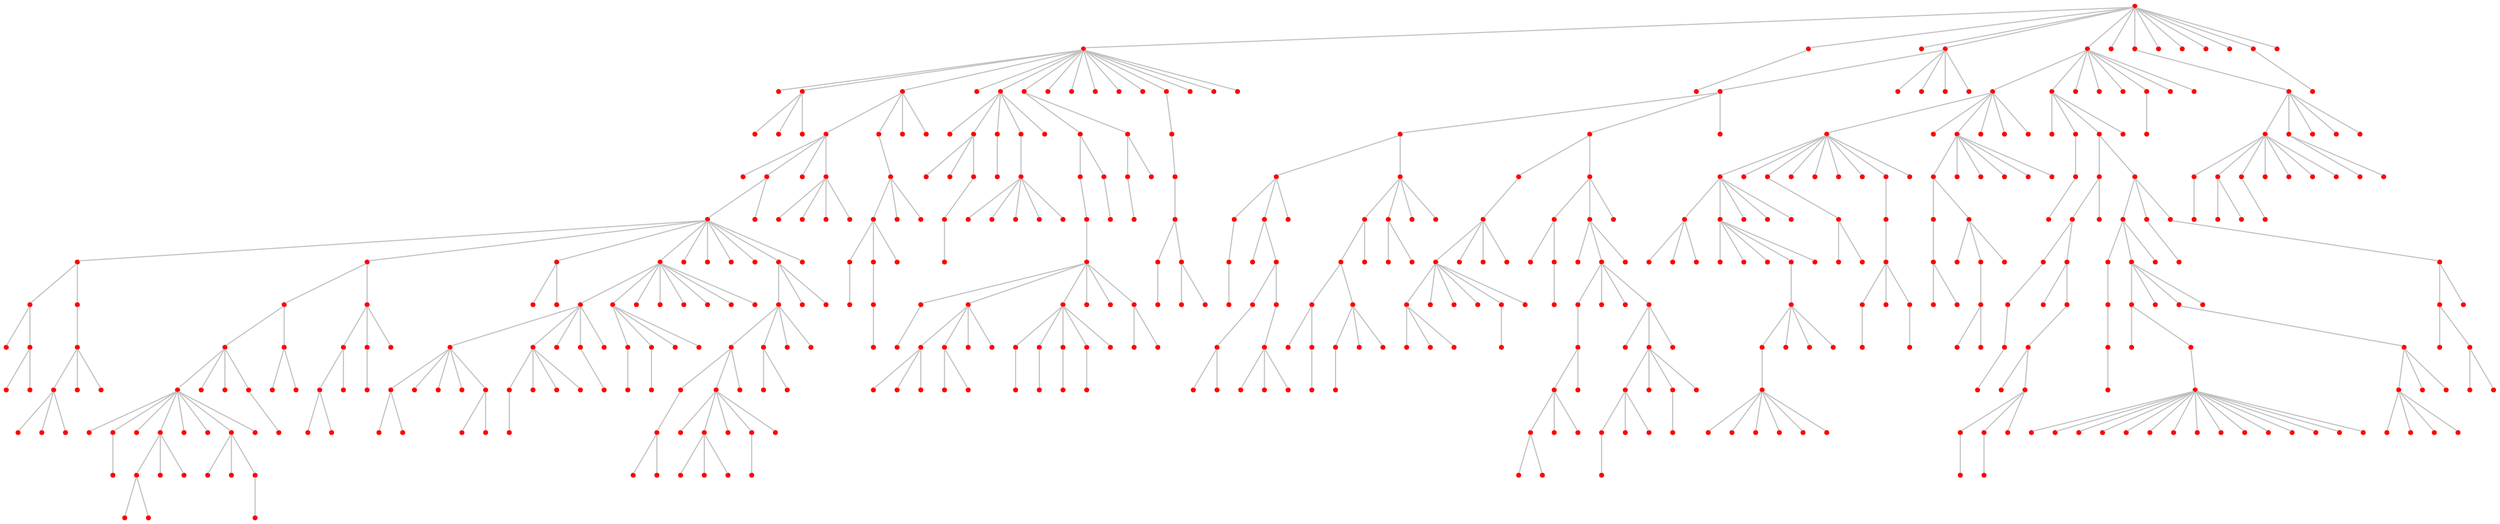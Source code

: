 graph {
	1 [color=red shape=point]
	16 [color=red shape=point]
	1 -- 16 [color=gray]
	162 [color=red shape=point]
	1 -- 162 [color=gray]
	389 [color=red shape=point]
	1 -- 389 [color=gray]
	497 [color=red shape=point]
	1 -- 497 [color=gray]
	294 [color=red shape=point]
	1 -- 294 [color=gray]
	336 [color=red shape=point]
	1 -- 336 [color=gray]
	347 [color=red shape=point]
	1 -- 347 [color=gray]
	382 [color=red shape=point]
	1 -- 382 [color=gray]
	215 [color=red shape=point]
	1 -- 215 [color=gray]
	381 [color=red shape=point]
	1 -- 381 [color=gray]
	126 [color=red shape=point]
	1 -- 126 [color=gray]
	134 [color=red shape=point]
	1 -- 134 [color=gray]
	308 [color=red shape=point]
	1 -- 308 [color=gray]
	445 [color=red shape=point]
	16 -- 445 [color=gray]
	219 [color=red shape=point]
	16 -- 219 [color=gray]
	285 [color=red shape=point]
	16 -- 285 [color=gray]
	324 [color=red shape=point]
	16 -- 324 [color=gray]
	131 [color=red shape=point]
	16 -- 131 [color=gray]
	319 [color=red shape=point]
	16 -- 319 [color=gray]
	229 [color=red shape=point]
	16 -- 229 [color=gray]
	429 [color=red shape=point]
	16 -- 429 [color=gray]
	459 [color=red shape=point]
	16 -- 459 [color=gray]
	373 [color=red shape=point]
	16 -- 373 [color=gray]
	412 [color=red shape=point]
	16 -- 412 [color=gray]
	343 [color=red shape=point]
	16 -- 343 [color=gray]
	212 [color=red shape=point]
	16 -- 212 [color=gray]
	409 [color=red shape=point]
	16 -- 409 [color=gray]
	295 [color=red shape=point]
	16 -- 295 [color=gray]
	11 [color=red shape=point]
	162 -- 11 [color=gray]
	38 [color=red shape=point]
	497 -- 38 [color=gray]
	89 [color=red shape=point]
	497 -- 89 [color=gray]
	406 [color=red shape=point]
	497 -- 406 [color=gray]
	253 [color=red shape=point]
	497 -- 253 [color=gray]
	19 [color=red shape=point]
	497 -- 19 [color=gray]
	216 [color=red shape=point]
	294 -- 216 [color=gray]
	209 [color=red shape=point]
	294 -- 209 [color=gray]
	120 [color=red shape=point]
	294 -- 120 [color=gray]
	222 [color=red shape=point]
	294 -- 222 [color=gray]
	296 [color=red shape=point]
	294 -- 296 [color=gray]
	71 [color=red shape=point]
	294 -- 71 [color=gray]
	327 [color=red shape=point]
	294 -- 327 [color=gray]
	22 [color=red shape=point]
	294 -- 22 [color=gray]
	95 [color=red shape=point]
	347 -- 95 [color=gray]
	452 [color=red shape=point]
	134 -- 452 [color=gray]
	388 [color=red shape=point]
	219 -- 388 [color=gray]
	284 [color=red shape=point]
	219 -- 284 [color=gray]
	375 [color=red shape=point]
	219 -- 375 [color=gray]
	292 [color=red shape=point]
	285 -- 292 [color=gray]
	448 [color=red shape=point]
	285 -- 448 [color=gray]
	415 [color=red shape=point]
	285 -- 415 [color=gray]
	475 [color=red shape=point]
	285 -- 475 [color=gray]
	246 [color=red shape=point]
	131 -- 246 [color=gray]
	402 [color=red shape=point]
	131 -- 402 [color=gray]
	214 [color=red shape=point]
	131 -- 214 [color=gray]
	213 [color=red shape=point]
	131 -- 213 [color=gray]
	248 [color=red shape=point]
	131 -- 248 [color=gray]
	74 [color=red shape=point]
	319 -- 74 [color=gray]
	479 [color=red shape=point]
	319 -- 479 [color=gray]
	148 [color=red shape=point]
	343 -- 148 [color=gray]
	390 [color=red shape=point]
	38 -- 390 [color=gray]
	258 [color=red shape=point]
	38 -- 258 [color=gray]
	307 [color=red shape=point]
	38 -- 307 [color=gray]
	315 [color=red shape=point]
	216 -- 315 [color=gray]
	477 [color=red shape=point]
	216 -- 477 [color=gray]
	85 [color=red shape=point]
	216 -- 85 [color=gray]
	9 [color=red shape=point]
	216 -- 9 [color=gray]
	163 [color=red shape=point]
	216 -- 163 [color=gray]
	313 [color=red shape=point]
	216 -- 313 [color=gray]
	66 [color=red shape=point]
	209 -- 66 [color=gray]
	201 [color=red shape=point]
	209 -- 201 [color=gray]
	461 [color=red shape=point]
	209 -- 461 [color=gray]
	34 [color=red shape=point]
	209 -- 34 [color=gray]
	340 [color=red shape=point]
	71 -- 340 [color=gray]
	129 [color=red shape=point]
	95 -- 129 [color=gray]
	237 [color=red shape=point]
	95 -- 237 [color=gray]
	79 [color=red shape=point]
	95 -- 79 [color=gray]
	490 [color=red shape=point]
	95 -- 490 [color=gray]
	101 [color=red shape=point]
	95 -- 101 [color=gray]
	432 [color=red shape=point]
	292 -- 432 [color=gray]
	205 [color=red shape=point]
	292 -- 205 [color=gray]
	27 [color=red shape=point]
	292 -- 27 [color=gray]
	420 [color=red shape=point]
	292 -- 420 [color=gray]
	88 [color=red shape=point]
	448 -- 88 [color=gray]
	233 [color=red shape=point]
	402 -- 233 [color=gray]
	300 [color=red shape=point]
	402 -- 300 [color=gray]
	118 [color=red shape=point]
	402 -- 118 [color=gray]
	150 [color=red shape=point]
	214 -- 150 [color=gray]
	356 [color=red shape=point]
	213 -- 356 [color=gray]
	351 [color=red shape=point]
	74 -- 351 [color=gray]
	496 [color=red shape=point]
	74 -- 496 [color=gray]
	193 [color=red shape=point]
	479 -- 193 [color=gray]
	92 [color=red shape=point]
	479 -- 92 [color=gray]
	68 [color=red shape=point]
	148 -- 68 [color=gray]
	449 [color=red shape=point]
	390 -- 449 [color=gray]
	447 [color=red shape=point]
	390 -- 447 [color=gray]
	151 [color=red shape=point]
	258 -- 151 [color=gray]
	28 [color=red shape=point]
	258 -- 28 [color=gray]
	423 [color=red shape=point]
	315 -- 423 [color=gray]
	8 [color=red shape=point]
	315 -- 8 [color=gray]
	144 [color=red shape=point]
	315 -- 144 [color=gray]
	177 [color=red shape=point]
	315 -- 177 [color=gray]
	230 [color=red shape=point]
	315 -- 230 [color=gray]
	132 [color=red shape=point]
	315 -- 132 [color=gray]
	167 [color=red shape=point]
	315 -- 167 [color=gray]
	14 [color=red shape=point]
	315 -- 14 [color=gray]
	99 [color=red shape=point]
	315 -- 99 [color=gray]
	175 [color=red shape=point]
	85 -- 175 [color=gray]
	434 [color=red shape=point]
	85 -- 434 [color=gray]
	145 [color=red shape=point]
	85 -- 145 [color=gray]
	303 [color=red shape=point]
	85 -- 303 [color=gray]
	269 [color=red shape=point]
	85 -- 269 [color=gray]
	286 [color=red shape=point]
	85 -- 286 [color=gray]
	337 [color=red shape=point]
	201 -- 337 [color=gray]
	383 [color=red shape=point]
	461 -- 383 [color=gray]
	178 [color=red shape=point]
	461 -- 178 [color=gray]
	194 [color=red shape=point]
	129 -- 194 [color=gray]
	91 [color=red shape=point]
	129 -- 91 [color=gray]
	287 [color=red shape=point]
	129 -- 287 [color=gray]
	62 [color=red shape=point]
	129 -- 62 [color=gray]
	374 [color=red shape=point]
	129 -- 374 [color=gray]
	108 [color=red shape=point]
	129 -- 108 [color=gray]
	472 [color=red shape=point]
	129 -- 472 [color=gray]
	365 [color=red shape=point]
	237 -- 365 [color=gray]
	424 [color=red shape=point]
	237 -- 424 [color=gray]
	291 [color=red shape=point]
	205 -- 291 [color=gray]
	366 [color=red shape=point]
	205 -- 366 [color=gray]
	335 [color=red shape=point]
	420 -- 335 [color=gray]
	234 [color=red shape=point]
	420 -- 234 [color=gray]
	410 [color=red shape=point]
	420 -- 410 [color=gray]
	467 [color=red shape=point]
	420 -- 467 [color=gray]
	314 [color=red shape=point]
	88 -- 314 [color=gray]
	84 [color=red shape=point]
	88 -- 84 [color=gray]
	386 [color=red shape=point]
	88 -- 386 [color=gray]
	263 [color=red shape=point]
	118 -- 263 [color=gray]
	260 [color=red shape=point]
	356 -- 260 [color=gray]
	489 [color=red shape=point]
	356 -- 489 [color=gray]
	476 [color=red shape=point]
	356 -- 476 [color=gray]
	400 [color=red shape=point]
	356 -- 400 [color=gray]
	453 [color=red shape=point]
	356 -- 453 [color=gray]
	31 [color=red shape=point]
	351 -- 31 [color=gray]
	414 [color=red shape=point]
	496 -- 414 [color=gray]
	354 [color=red shape=point]
	193 -- 354 [color=gray]
	395 [color=red shape=point]
	68 -- 395 [color=gray]
	328 [color=red shape=point]
	449 -- 328 [color=gray]
	362 [color=red shape=point]
	449 -- 362 [color=gray]
	247 [color=red shape=point]
	449 -- 247 [color=gray]
	186 [color=red shape=point]
	447 -- 186 [color=gray]
	339 [color=red shape=point]
	447 -- 339 [color=gray]
	273 [color=red shape=point]
	447 -- 273 [color=gray]
	200 [color=red shape=point]
	447 -- 200 [color=gray]
	311 [color=red shape=point]
	151 -- 311 [color=gray]
	140 [color=red shape=point]
	28 -- 140 [color=gray]
	466 [color=red shape=point]
	28 -- 466 [color=gray]
	225 [color=red shape=point]
	28 -- 225 [color=gray]
	116 [color=red shape=point]
	423 -- 116 [color=gray]
	33 [color=red shape=point]
	423 -- 33 [color=gray]
	36 [color=red shape=point]
	423 -- 36 [color=gray]
	135 [color=red shape=point]
	423 -- 135 [color=gray]
	102 [color=red shape=point]
	423 -- 102 [color=gray]
	368 [color=red shape=point]
	144 -- 368 [color=gray]
	312 [color=red shape=point]
	14 -- 312 [color=gray]
	37 [color=red shape=point]
	175 -- 37 [color=gray]
	206 [color=red shape=point]
	175 -- 206 [color=gray]
	431 [color=red shape=point]
	337 -- 431 [color=gray]
	359 [color=red shape=point]
	383 -- 359 [color=gray]
	208 [color=red shape=point]
	383 -- 208 [color=gray]
	310 [color=red shape=point]
	178 -- 310 [color=gray]
	372 [color=red shape=point]
	178 -- 372 [color=gray]
	69 [color=red shape=point]
	178 -- 69 [color=gray]
	320 [color=red shape=point]
	194 -- 320 [color=gray]
	7 [color=red shape=point]
	91 -- 7 [color=gray]
	0 [color=red shape=point]
	91 -- 0 [color=gray]
	471 [color=red shape=point]
	287 -- 471 [color=gray]
	168 [color=red shape=point]
	291 -- 168 [color=gray]
	56 [color=red shape=point]
	291 -- 56 [color=gray]
	87 [color=red shape=point]
	291 -- 87 [color=gray]
	58 [color=red shape=point]
	291 -- 58 [color=gray]
	12 [color=red shape=point]
	291 -- 12 [color=gray]
	111 [color=red shape=point]
	291 -- 111 [color=gray]
	61 [color=red shape=point]
	291 -- 61 [color=gray]
	342 [color=red shape=point]
	291 -- 342 [color=gray]
	482 [color=red shape=point]
	291 -- 482 [color=gray]
	48 [color=red shape=point]
	291 -- 48 [color=gray]
	106 [color=red shape=point]
	314 -- 106 [color=gray]
	5 [color=red shape=point]
	314 -- 5 [color=gray]
	40 [color=red shape=point]
	314 -- 40 [color=gray]
	392 [color=red shape=point]
	263 -- 392 [color=gray]
	385 [color=red shape=point]
	31 -- 385 [color=gray]
	165 [color=red shape=point]
	395 -- 165 [color=gray]
	419 [color=red shape=point]
	395 -- 419 [color=gray]
	23 [color=red shape=point]
	328 -- 23 [color=gray]
	438 [color=red shape=point]
	362 -- 438 [color=gray]
	239 [color=red shape=point]
	362 -- 239 [color=gray]
	267 [color=red shape=point]
	186 -- 267 [color=gray]
	164 [color=red shape=point]
	186 -- 164 [color=gray]
	90 [color=red shape=point]
	339 -- 90 [color=gray]
	105 [color=red shape=point]
	339 -- 105 [color=gray]
	493 [color=red shape=point]
	311 -- 493 [color=gray]
	278 [color=red shape=point]
	311 -- 278 [color=gray]
	142 [color=red shape=point]
	311 -- 142 [color=gray]
	50 [color=red shape=point]
	311 -- 50 [color=gray]
	474 [color=red shape=point]
	140 -- 474 [color=gray]
	275 [color=red shape=point]
	140 -- 275 [color=gray]
	352 [color=red shape=point]
	466 -- 352 [color=gray]
	114 [color=red shape=point]
	466 -- 114 [color=gray]
	159 [color=red shape=point]
	466 -- 159 [color=gray]
	54 [color=red shape=point]
	116 -- 54 [color=gray]
	325 [color=red shape=point]
	116 -- 325 [color=gray]
	397 [color=red shape=point]
	116 -- 397 [color=gray]
	42 [color=red shape=point]
	33 -- 42 [color=gray]
	173 [color=red shape=point]
	33 -- 173 [color=gray]
	437 [color=red shape=point]
	33 -- 437 [color=gray]
	70 [color=red shape=point]
	33 -- 70 [color=gray]
	171 [color=red shape=point]
	33 -- 171 [color=gray]
	170 [color=red shape=point]
	368 -- 170 [color=gray]
	127 [color=red shape=point]
	368 -- 127 [color=gray]
	488 [color=red shape=point]
	312 -- 488 [color=gray]
	277 [color=red shape=point]
	37 -- 277 [color=gray]
	289 [color=red shape=point]
	206 -- 289 [color=gray]
	316 [color=red shape=point]
	206 -- 316 [color=gray]
	323 [color=red shape=point]
	206 -- 323 [color=gray]
	370 [color=red shape=point]
	359 -- 370 [color=gray]
	252 [color=red shape=point]
	359 -- 252 [color=gray]
	333 [color=red shape=point]
	310 -- 333 [color=gray]
	176 [color=red shape=point]
	310 -- 176 [color=gray]
	220 [color=red shape=point]
	310 -- 220 [color=gray]
	358 [color=red shape=point]
	372 -- 358 [color=gray]
	299 [color=red shape=point]
	69 -- 299 [color=gray]
	480 [color=red shape=point]
	168 -- 480 [color=gray]
	139 [color=red shape=point]
	168 -- 139 [color=gray]
	93 [color=red shape=point]
	56 -- 93 [color=gray]
	192 [color=red shape=point]
	56 -- 192 [color=gray]
	25 [color=red shape=point]
	87 -- 25 [color=gray]
	492 [color=red shape=point]
	87 -- 492 [color=gray]
	363 [color=red shape=point]
	58 -- 363 [color=gray]
	180 [color=red shape=point]
	58 -- 180 [color=gray]
	265 [color=red shape=point]
	58 -- 265 [color=gray]
	426 [color=red shape=point]
	58 -- 426 [color=gray]
	425 [color=red shape=point]
	58 -- 425 [color=gray]
	238 [color=red shape=point]
	58 -- 238 [color=gray]
	464 [color=red shape=point]
	58 -- 464 [color=gray]
	4 [color=red shape=point]
	58 -- 4 [color=gray]
	305 [color=red shape=point]
	482 -- 305 [color=gray]
	80 [color=red shape=point]
	482 -- 80 [color=gray]
	454 [color=red shape=point]
	482 -- 454 [color=gray]
	183 [color=red shape=point]
	106 -- 183 [color=gray]
	350 [color=red shape=point]
	5 -- 350 [color=gray]
	3 [color=red shape=point]
	385 -- 3 [color=gray]
	128 [color=red shape=point]
	385 -- 128 [color=gray]
	136 [color=red shape=point]
	385 -- 136 [color=gray]
	174 [color=red shape=point]
	385 -- 174 [color=gray]
	122 [color=red shape=point]
	385 -- 122 [color=gray]
	143 [color=red shape=point]
	385 -- 143 [color=gray]
	104 [color=red shape=point]
	165 -- 104 [color=gray]
	29 [color=red shape=point]
	419 -- 29 [color=gray]
	416 [color=red shape=point]
	419 -- 416 [color=gray]
	309 [color=red shape=point]
	23 -- 309 [color=gray]
	330 [color=red shape=point]
	239 -- 330 [color=gray]
	24 [color=red shape=point]
	239 -- 24 [color=gray]
	46 [color=red shape=point]
	267 -- 46 [color=gray]
	57 [color=red shape=point]
	267 -- 57 [color=gray]
	364 [color=red shape=point]
	493 -- 364 [color=gray]
	460 [color=red shape=point]
	493 -- 460 [color=gray]
	155 [color=red shape=point]
	493 -- 155 [color=gray]
	455 [color=red shape=point]
	493 -- 455 [color=gray]
	67 [color=red shape=point]
	493 -- 67 [color=gray]
	272 [color=red shape=point]
	493 -- 272 [color=gray]
	236 [color=red shape=point]
	275 -- 236 [color=gray]
	190 [color=red shape=point]
	114 -- 190 [color=gray]
	264 [color=red shape=point]
	114 -- 264 [color=gray]
	156 [color=red shape=point]
	114 -- 156 [color=gray]
	53 [color=red shape=point]
	114 -- 53 [color=gray]
	17 [color=red shape=point]
	70 -- 17 [color=gray]
	427 [color=red shape=point]
	488 -- 427 [color=gray]
	255 [color=red shape=point]
	488 -- 255 [color=gray]
	259 [color=red shape=point]
	488 -- 259 [color=gray]
	443 [color=red shape=point]
	277 -- 443 [color=gray]
	293 [color=red shape=point]
	277 -- 293 [color=gray]
	100 [color=red shape=point]
	316 -- 100 [color=gray]
	109 [color=red shape=point]
	370 -- 109 [color=gray]
	235 [color=red shape=point]
	252 -- 235 [color=gray]
	226 [color=red shape=point]
	252 -- 226 [color=gray]
	332 [color=red shape=point]
	333 -- 332 [color=gray]
	280 [color=red shape=point]
	176 -- 280 [color=gray]
	26 [color=red shape=point]
	176 -- 26 [color=gray]
	231 [color=red shape=point]
	176 -- 231 [color=gray]
	244 [color=red shape=point]
	176 -- 244 [color=gray]
	203 [color=red shape=point]
	299 -- 203 [color=gray]
	458 [color=red shape=point]
	299 -- 458 [color=gray]
	75 [color=red shape=point]
	480 -- 75 [color=gray]
	224 [color=red shape=point]
	480 -- 224 [color=gray]
	344 [color=red shape=point]
	139 -- 344 [color=gray]
	107 [color=red shape=point]
	93 -- 107 [color=gray]
	217 [color=red shape=point]
	93 -- 217 [color=gray]
	154 [color=red shape=point]
	192 -- 154 [color=gray]
	457 [color=red shape=point]
	192 -- 457 [color=gray]
	130 [color=red shape=point]
	192 -- 130 [color=gray]
	462 [color=red shape=point]
	363 -- 462 [color=gray]
	326 [color=red shape=point]
	363 -- 326 [color=gray]
	227 [color=red shape=point]
	363 -- 227 [color=gray]
	146 [color=red shape=point]
	363 -- 146 [color=gray]
	83 [color=red shape=point]
	363 -- 83 [color=gray]
	119 [color=red shape=point]
	180 -- 119 [color=gray]
	123 [color=red shape=point]
	180 -- 123 [color=gray]
	421 [color=red shape=point]
	180 -- 421 [color=gray]
	338 [color=red shape=point]
	180 -- 338 [color=gray]
	138 [color=red shape=point]
	305 -- 138 [color=gray]
	485 [color=red shape=point]
	305 -- 485 [color=gray]
	297 [color=red shape=point]
	305 -- 297 [color=gray]
	232 [color=red shape=point]
	305 -- 232 [color=gray]
	98 [color=red shape=point]
	350 -- 98 [color=gray]
	441 [color=red shape=point]
	3 -- 441 [color=gray]
	367 [color=red shape=point]
	128 -- 367 [color=gray]
	403 [color=red shape=point]
	128 -- 403 [color=gray]
	469 [color=red shape=point]
	128 -- 469 [color=gray]
	242 [color=red shape=point]
	128 -- 242 [color=gray]
	199 [color=red shape=point]
	136 -- 199 [color=gray]
	357 [color=red shape=point]
	136 -- 357 [color=gray]
	245 [color=red shape=point]
	136 -- 245 [color=gray]
	334 [color=red shape=point]
	136 -- 334 [color=gray]
	137 [color=red shape=point]
	136 -- 137 [color=gray]
	59 [color=red shape=point]
	143 -- 59 [color=gray]
	262 [color=red shape=point]
	143 -- 262 [color=gray]
	268 [color=red shape=point]
	330 -- 268 [color=gray]
	398 [color=red shape=point]
	24 -- 398 [color=gray]
	124 [color=red shape=point]
	46 -- 124 [color=gray]
	158 [color=red shape=point]
	46 -- 158 [color=gray]
	204 [color=red shape=point]
	57 -- 204 [color=gray]
	64 [color=red shape=point]
	57 -- 64 [color=gray]
	279 [color=red shape=point]
	57 -- 279 [color=gray]
	355 [color=red shape=point]
	364 -- 355 [color=gray]
	179 [color=red shape=point]
	364 -- 179 [color=gray]
	44 [color=red shape=point]
	364 -- 44 [color=gray]
	188 [color=red shape=point]
	67 -- 188 [color=gray]
	63 [color=red shape=point]
	190 -- 63 [color=gray]
	115 [color=red shape=point]
	53 -- 115 [color=gray]
	317 [color=red shape=point]
	53 -- 317 [color=gray]
	380 [color=red shape=point]
	53 -- 380 [color=gray]
	96 [color=red shape=point]
	17 -- 96 [color=gray]
	187 [color=red shape=point]
	17 -- 187 [color=gray]
	495 [color=red shape=point]
	17 -- 495 [color=gray]
	417 [color=red shape=point]
	17 -- 417 [color=gray]
	322 [color=red shape=point]
	427 -- 322 [color=gray]
	72 [color=red shape=point]
	259 -- 72 [color=gray]
	121 [color=red shape=point]
	100 -- 121 [color=gray]
	430 [color=red shape=point]
	100 -- 430 [color=gray]
	413 [color=red shape=point]
	109 -- 413 [color=gray]
	195 [color=red shape=point]
	226 -- 195 [color=gray]
	110 [color=red shape=point]
	332 -- 110 [color=gray]
	152 [color=red shape=point]
	280 -- 152 [color=gray]
	301 [color=red shape=point]
	280 -- 301 [color=gray]
	39 [color=red shape=point]
	231 -- 39 [color=gray]
	345 [color=red shape=point]
	203 -- 345 [color=gray]
	298 [color=red shape=point]
	203 -- 298 [color=gray]
	249 [color=red shape=point]
	224 -- 249 [color=gray]
	346 [color=red shape=point]
	224 -- 346 [color=gray]
	404 [color=red shape=point]
	344 -- 404 [color=gray]
	486 [color=red shape=point]
	344 -- 486 [color=gray]
	78 [color=red shape=point]
	344 -- 78 [color=gray]
	211 [color=red shape=point]
	107 -- 211 [color=gray]
	243 [color=red shape=point]
	107 -- 243 [color=gray]
	73 [color=red shape=point]
	107 -- 73 [color=gray]
	184 [color=red shape=point]
	107 -- 184 [color=gray]
	77 [color=red shape=point]
	217 -- 77 [color=gray]
	290 [color=red shape=point]
	217 -- 290 [color=gray]
	442 [color=red shape=point]
	154 -- 442 [color=gray]
	160 [color=red shape=point]
	154 -- 160 [color=gray]
	463 [color=red shape=point]
	457 -- 463 [color=gray]
	257 [color=red shape=point]
	462 -- 257 [color=gray]
	2 [color=red shape=point]
	462 -- 2 [color=gray]
	302 [color=red shape=point]
	462 -- 302 [color=gray]
	436 [color=red shape=point]
	462 -- 436 [color=gray]
	35 [color=red shape=point]
	462 -- 35 [color=gray]
	6 [color=red shape=point]
	326 -- 6 [color=gray]
	274 [color=red shape=point]
	326 -- 274 [color=gray]
	360 [color=red shape=point]
	326 -- 360 [color=gray]
	149 [color=red shape=point]
	326 -- 149 [color=gray]
	353 [color=red shape=point]
	146 -- 353 [color=gray]
	331 [color=red shape=point]
	119 -- 331 [color=gray]
	196 [color=red shape=point]
	123 -- 196 [color=gray]
	491 [color=red shape=point]
	138 -- 491 [color=gray]
	411 [color=red shape=point]
	138 -- 411 [color=gray]
	405 [color=red shape=point]
	138 -- 405 [color=gray]
	55 [color=red shape=point]
	485 -- 55 [color=gray]
	393 [color=red shape=point]
	485 -- 393 [color=gray]
	82 [color=red shape=point]
	367 -- 82 [color=gray]
	473 [color=red shape=point]
	367 -- 473 [color=gray]
	240 [color=red shape=point]
	367 -- 240 [color=gray]
	221 [color=red shape=point]
	403 -- 221 [color=gray]
	210 [color=red shape=point]
	403 -- 210 [color=gray]
	276 [color=red shape=point]
	199 -- 276 [color=gray]
	218 [color=red shape=point]
	357 -- 218 [color=gray]
	401 [color=red shape=point]
	245 -- 401 [color=gray]
	456 [color=red shape=point]
	334 -- 456 [color=gray]
	41 [color=red shape=point]
	268 -- 41 [color=gray]
	283 [color=red shape=point]
	268 -- 283 [color=gray]
	113 [color=red shape=point]
	398 -- 113 [color=gray]
	391 [color=red shape=point]
	398 -- 391 [color=gray]
	241 [color=red shape=point]
	398 -- 241 [color=gray]
	318 [color=red shape=point]
	158 -- 318 [color=gray]
	481 [color=red shape=point]
	204 -- 481 [color=gray]
	185 [color=red shape=point]
	63 -- 185 [color=gray]
	197 [color=red shape=point]
	63 -- 197 [color=gray]
	304 [color=red shape=point]
	317 -- 304 [color=gray]
	228 [color=red shape=point]
	317 -- 228 [color=gray]
	321 [color=red shape=point]
	317 -- 321 [color=gray]
	329 [color=red shape=point]
	317 -- 329 [color=gray]
	254 [color=red shape=point]
	96 -- 254 [color=gray]
	51 [color=red shape=point]
	413 -- 51 [color=gray]
	94 [color=red shape=point]
	195 -- 94 [color=gray]
	32 [color=red shape=point]
	195 -- 32 [color=gray]
	125 [color=red shape=point]
	110 -- 125 [color=gray]
	468 [color=red shape=point]
	301 -- 468 [color=gray]
	261 [color=red shape=point]
	39 -- 261 [color=gray]
	256 [color=red shape=point]
	39 -- 256 [color=gray]
	117 [color=red shape=point]
	39 -- 117 [color=gray]
	399 [color=red shape=point]
	298 -- 399 [color=gray]
	499 [color=red shape=point]
	298 -- 499 [color=gray]
	266 [color=red shape=point]
	404 -- 266 [color=gray]
	408 [color=red shape=point]
	404 -- 408 [color=gray]
	484 [color=red shape=point]
	404 -- 484 [color=gray]
	446 [color=red shape=point]
	211 -- 446 [color=gray]
	45 [color=red shape=point]
	211 -- 45 [color=gray]
	191 [color=red shape=point]
	211 -- 191 [color=gray]
	103 [color=red shape=point]
	211 -- 103 [color=gray]
	422 [color=red shape=point]
	211 -- 422 [color=gray]
	157 [color=red shape=point]
	211 -- 157 [color=gray]
	288 [color=red shape=point]
	211 -- 288 [color=gray]
	394 [color=red shape=point]
	211 -- 394 [color=gray]
	198 [color=red shape=point]
	184 -- 198 [color=gray]
	270 [color=red shape=point]
	442 -- 270 [color=gray]
	161 [color=red shape=point]
	442 -- 161 [color=gray]
	478 [color=red shape=point]
	257 -- 478 [color=gray]
	379 [color=red shape=point]
	257 -- 379 [color=gray]
	369 [color=red shape=point]
	35 -- 369 [color=gray]
	147 [color=red shape=point]
	35 -- 147 [color=gray]
	97 [color=red shape=point]
	6 -- 97 [color=gray]
	181 [color=red shape=point]
	491 -- 181 [color=gray]
	52 [color=red shape=point]
	411 -- 52 [color=gray]
	487 [color=red shape=point]
	411 -- 487 [color=gray]
	348 [color=red shape=point]
	411 -- 348 [color=gray]
	65 [color=red shape=point]
	411 -- 65 [color=gray]
	13 [color=red shape=point]
	411 -- 13 [color=gray]
	418 [color=red shape=point]
	185 -- 418 [color=gray]
	141 [color=red shape=point]
	185 -- 141 [color=gray]
	182 [color=red shape=point]
	185 -- 182 [color=gray]
	202 [color=red shape=point]
	304 -- 202 [color=gray]
	153 [color=red shape=point]
	304 -- 153 [color=gray]
	169 [color=red shape=point]
	304 -- 169 [color=gray]
	377 [color=red shape=point]
	321 -- 377 [color=gray]
	465 [color=red shape=point]
	254 -- 465 [color=gray]
	396 [color=red shape=point]
	254 -- 396 [color=gray]
	15 [color=red shape=point]
	254 -- 15 [color=gray]
	76 [color=red shape=point]
	254 -- 76 [color=gray]
	435 [color=red shape=point]
	254 -- 435 [color=gray]
	433 [color=red shape=point]
	254 -- 433 [color=gray]
	18 [color=red shape=point]
	32 -- 18 [color=gray]
	371 [color=red shape=point]
	32 -- 371 [color=gray]
	30 [color=red shape=point]
	32 -- 30 [color=gray]
	189 [color=red shape=point]
	468 -- 189 [color=gray]
	376 [color=red shape=point]
	468 -- 376 [color=gray]
	450 [color=red shape=point]
	468 -- 450 [color=gray]
	43 [color=red shape=point]
	468 -- 43 [color=gray]
	341 [color=red shape=point]
	468 -- 341 [color=gray]
	361 [color=red shape=point]
	468 -- 361 [color=gray]
	49 [color=red shape=point]
	468 -- 49 [color=gray]
	251 [color=red shape=point]
	468 -- 251 [color=gray]
	81 [color=red shape=point]
	468 -- 81 [color=gray]
	451 [color=red shape=point]
	468 -- 451 [color=gray]
	10 [color=red shape=point]
	468 -- 10 [color=gray]
	250 [color=red shape=point]
	468 -- 250 [color=gray]
	440 [color=red shape=point]
	468 -- 440 [color=gray]
	281 [color=red shape=point]
	468 -- 281 [color=gray]
	439 [color=red shape=point]
	468 -- 439 [color=gray]
	378 [color=red shape=point]
	261 -- 378 [color=gray]
	271 [color=red shape=point]
	261 -- 271 [color=gray]
	86 [color=red shape=point]
	261 -- 86 [color=gray]
	349 [color=red shape=point]
	261 -- 349 [color=gray]
	282 [color=red shape=point]
	45 -- 282 [color=gray]
	47 [color=red shape=point]
	103 -- 47 [color=gray]
	387 [color=red shape=point]
	103 -- 387 [color=gray]
	483 [color=red shape=point]
	103 -- 483 [color=gray]
	470 [color=red shape=point]
	288 -- 470 [color=gray]
	21 [color=red shape=point]
	288 -- 21 [color=gray]
	384 [color=red shape=point]
	288 -- 384 [color=gray]
	494 [color=red shape=point]
	181 -- 494 [color=gray]
	60 [color=red shape=point]
	181 -- 60 [color=gray]
	498 [color=red shape=point]
	487 -- 498 [color=gray]
	407 [color=red shape=point]
	487 -- 407 [color=gray]
	20 [color=red shape=point]
	487 -- 20 [color=gray]
	133 [color=red shape=point]
	65 -- 133 [color=gray]
	306 [color=red shape=point]
	418 -- 306 [color=gray]
	207 [color=red shape=point]
	418 -- 207 [color=gray]
	223 [color=red shape=point]
	202 -- 223 [color=gray]
	444 [color=red shape=point]
	18 -- 444 [color=gray]
	428 [color=red shape=point]
	371 -- 428 [color=gray]
	166 [color=red shape=point]
	47 -- 166 [color=gray]
	172 [color=red shape=point]
	47 -- 172 [color=gray]
	112 [color=red shape=point]
	384 -- 112 [color=gray]
}
